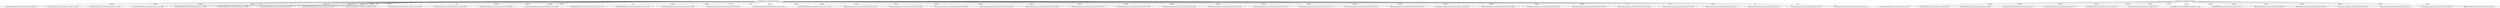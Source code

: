 digraph lacunaCG {
 "rootNode@lacuna_cache/exported_5dchum.js:," -> "FunctionExpression@lacuna_cache/exported_5dchum.js:350,1521" [label="dynamic" ];
 "rootNode@lacuna_cache/exported_5dchum.js:," -> "FunctionExpression@lacuna_cache/exported_5dchum.js:1541,3191" [label="dynamic" ];
 "rootNode@lacuna_cache/exported_5dchum.js:," -> "FunctionExpression@lacuna_cache/exported_5dchum.js:3221,4741" [label="dynamic" ];
 "rootNode@lacuna_cache/exported_5dchum.js:," -> "FunctionDeclaration@lacuna_cache/exported_5dchum.js:3952,4081" [label="dynamic" ];
 "rootNode@lacuna_cache/exported_5dchum.js:," -> "FunctionDeclaration@lacuna_cache/exported_5dchum.js:3724,3938" [label="dynamic" ];
 "rootNode@lacuna_cache/exported_5dchum.js:," -> "FunctionDeclaration@lacuna_cache/exported_5dchum.js:4095,4182" [label="dynamic" ];
 "rootNode@lacuna_cache/exported_5dchum.js:," -> "FunctionDeclaration@lacuna_cache/exported_5dchum.js:4196,4367" [label="dynamic" ];
 "rootNode@lacuna_cache/exported_5dchum.js:," -> "FunctionDeclaration@lacuna_cache/exported_5dchum.js:4381,4520" [label="dynamic" ];
 "rootNode@lacuna_cache/exported_5dchum.js:," -> "FunctionDeclaration@lacuna_cache/exported_5dchum.js:4534,4610" [label="dynamic" ];
 "rootNode@lacuna_cache/exported_5dchum.js:," -> "FunctionExpression@lacuna_cache/exported_5dchum.js:145581,145683" [label="dynamic" ];
 "rootNode@lacuna_cache/exported_5dchum.js:," -> "FunctionExpression@lacuna_cache/exported_5dchum.js:145894,150495" [label="dynamic" ];
 "rootNode@lacuna_cache/exported_5dchum.js:," -> "FunctionExpression@lacuna_cache/exported_5dchum.js:146047,146169" [label="dynamic" ];
 "rootNode@lacuna_cache/exported_5dchum.js:," -> "FunctionDeclaration@lacuna_cache/exported_5dchum.js:147366,147799" [label="dynamic" ];
 "rootNode@lacuna_cache/exported_5dchum.js:," -> "FunctionExpression@lacuna_cache/exported_5dchum.js:147444,147774" [label="dynamic" ];
 "rootNode@lacuna_cache/exported_5dchum.js:," -> "FunctionExpression@lacuna_cache/exported_5dchum.js:147505,147718" [label="dynamic" ];
 "rootNode@lacuna_cache/exported_5dchum.js:," -> "FunctionExpression@lacuna_cache/exported_5dchum.js:147570,147695" [label="dynamic" ];
 "rootNode@lacuna_cache/exported_5dchum.js:," -> "FunctionDeclaration@lacuna_cache/exported_5dchum.js:146229,146340" [label="dynamic" ];
 "rootNode@lacuna_cache/exported_5dchum.js:," -> "FunctionDeclaration@lacuna_cache/exported_5dchum.js:148443,148574" [label="dynamic" ];
 "rootNode@lacuna_cache/exported_5dchum.js:," -> "FunctionDeclaration@lacuna_cache/exported_5dchum.js:147813,148002" [label="dynamic" ];
 "rootNode@lacuna_cache/exported_5dchum.js:," -> "FunctionDeclaration@lacuna_cache/exported_5dchum.js:148016,148429" [label="dynamic" ];
 "rootNode@lacuna_cache/exported_5dchum.js:," -> "FunctionDeclaration@lacuna_cache/exported_5dchum.js:148588,148855" [label="dynamic" ];
 "rootNode@lacuna_cache/exported_5dchum.js:," -> "FunctionExpression@lacuna_cache/exported_5dchum.js:150552,159698" [label="dynamic" ];
 "rootNode@lacuna_cache/exported_5dchum.js:," -> "FunctionExpression@lacuna_cache/exported_5dchum.js:150652,151026" [label="dynamic" ];
 "rootNode@lacuna_cache/exported_5dchum.js:," -> "FunctionDeclaration@lacuna_cache/exported_5dchum.js:159411,159664" [label="dynamic" ];
 "rootNode@lacuna_cache/exported_5dchum.js:," -> "FunctionDeclaration@lacuna_cache/exported_5dchum.js:159067,159315" [label="dynamic" ];
 "rootNode@lacuna_cache/exported_5dchum.js:," -> "FunctionDeclaration@lacuna_cache/exported_5dchum.js:156672,158676" [label="dynamic" ];
 "rootNode@lacuna_cache/exported_5dchum.js:," -> "FunctionDeclaration@lacuna_cache/exported_5dchum.js:151043,155960" [label="dynamic" ];
 "rootNode@lacuna_cache/exported_5dchum.js:," -> "FunctionExpression@lacuna_cache/exported_5dchum.js:153120,154901" [label="dynamic" ];
 "rootNode@lacuna_cache/exported_5dchum.js:," -> "FunctionDeclaration@lacuna_cache/exported_5dchum.js:153313,154335" [label="dynamic" ];
 "rootNode@lacuna_cache/exported_5dchum.js:," -> "FunctionExpression@lacuna_cache/exported_5dchum.js:152867,153077" [label="dynamic" ];
 "rootNode@lacuna_cache/exported_5dchum.js:," -> "FunctionExpression@lacuna_cache/exported_5dchum.js:151894,152678" [label="dynamic" ];
 "rootNode@lacuna_cache/exported_5dchum.js:," -> "FunctionExpression@lacuna_cache/exported_5dchum.js:159728,160780" [label="dynamic" ];
 "rootNode@lacuna_cache/exported_5dchum.js:," -> "FunctionDeclaration@lacuna_cache/exported_5dchum.js:160498,160749" [label="dynamic" ];
 "rootNode@lacuna_cache/exported_5dchum.js:," -> "FunctionDeclaration@lacuna_cache/exported_5dchum.js:159789,160484" [label="dynamic" ];
 "rootNode@lacuna_cache/exported_5dchum.js:," -> "FunctionExpression@lacuna_cache/exported_5dchum.js:161045,162702" [label="dynamic" ];
 "rootNode@lacuna_cache/exported_5dchum.js:," -> "FunctionExpression@lacuna_cache/exported_5dchum.js:153587,153600" [label="dynamic" ];
 "rootNode@lacuna_cache/exported_5dchum.js:," -> "FunctionExpression@lacuna_cache/exported_5dchum.js:152250,152612" [label="dynamic" ];
 "rootNode@lacuna_cache/exported_5dchum.js:," -> "FunctionDeclaration@lacuna_cache/exported_5dchum.js:1666,1859" [label="tajs" ];
 "rootNode@lacuna_cache/exported_5dchum.js:," -> "FunctionDeclaration@lacuna_cache/exported_5dchum.js:1873,2209" [label="tajs" ];
 "rootNode@lacuna_cache/exported_5dchum.js:," -> "FunctionDeclaration@lacuna_cache/exported_5dchum.js:2223,2625" [label="tajs" ];
 "rootNode@lacuna_cache/exported_5dchum.js:," -> "FunctionDeclaration@lacuna_cache/exported_5dchum.js:2639,3073" [label="tajs" ];
 "rootNode@lacuna_cache/exported_5dchum.js:," -> "FunctionDeclaration@lacuna_cache/exported_5dchum.js:3724,3938" [label="tajs" ];
 "rootNode@lacuna_cache/exported_5dchum.js:," -> "FunctionDeclaration@lacuna_cache/exported_5dchum.js:3952,4081" [label="tajs" ];
 "rootNode@lacuna_cache/exported_5dchum.js:," -> "FunctionDeclaration@lacuna_cache/exported_5dchum.js:4095,4182" [label="tajs" ];
 "rootNode@lacuna_cache/exported_5dchum.js:," -> "FunctionDeclaration@lacuna_cache/exported_5dchum.js:4196,4367" [label="tajs" ];
 "rootNode@lacuna_cache/exported_5dchum.js:," -> "FunctionDeclaration@lacuna_cache/exported_5dchum.js:4381,4520" [label="tajs" ];
 "rootNode@lacuna_cache/exported_5dchum.js:," -> "FunctionDeclaration@lacuna_cache/exported_5dchum.js:4534,4610" [label="tajs" ];
 "rootNode@lacuna_cache/exported_5dchum.js:," -> "FunctionDeclaration@lacuna_cache/exported_5dchum.js:146354,147352" [label="tajs" ];
 "rootNode@lacuna_cache/exported_5dchum.js:," -> "FunctionDeclaration@lacuna_cache/exported_5dchum.js:147366,147799" [label="tajs" ];
 "rootNode@lacuna_cache/exported_93ruq8.js:," -> "FunctionExpression@lacuna_cache/exported_93ruq8.js:28,1452" [label="dynamic" ];
 "rootNode@lacuna_cache/exported_93ruq8.js:," -> "FunctionExpression@lacuna_cache/exported_93ruq8.js:343,821" [label="dynamic" ];
 "rootNode@lacuna_cache/exported_93ruq8.js:," -> "FunctionExpression@lacuna_cache/exported_93ruq8.js:1564,3336" [label="dynamic" ];
 "rootNode@lacuna_cache/exported_93ruq8.js:," -> "FunctionExpression@lacuna_cache/exported_93ruq8.js:3407,4736" [label="dynamic" ];
 "rootNode@lacuna_cache/exported_93ruq8.js:," -> "FunctionExpression@lacuna_cache/exported_93ruq8.js:4848,7270" [label="dynamic" ];
 "rootNode@lacuna_cache/exported_93ruq8.js:," -> "FunctionExpression@lacuna_cache/exported_93ruq8.js:4927,7254" [label="dynamic" ];
 "rootNode@lacuna_cache/exported_93ruq8.js:," -> "FunctionDeclaration@lacuna_cache/exported_93ruq8.js:5187,5751" [label="dynamic" ];
 "rootNode@lacuna_cache/exported_93ruq8.js:," -> "FunctionExpression@lacuna_cache/exported_93ruq8.js:7341,8040" [label="dynamic" ];
 "rootNode@lacuna_cache/exported_93ruq8.js:," -> "FunctionDeclaration@lacuna_cache/exported_93ruq8.js:7386,7767" [label="dynamic" ];
 "rootNode@lacuna_cache/exported_93ruq8.js:," -> "FunctionExpression@lacuna_cache/exported_93ruq8.js:8093,8708" [label="dynamic" ];
 "rootNode@lacuna_cache/exported_93ruq8.js:," -> "FunctionDeclaration@lacuna_cache/exported_93ruq8.js:8134,8622" [label="dynamic" ];
 "rootNode@lacuna_cache/exported_93ruq8.js:," -> "FunctionExpression@lacuna_cache/exported_93ruq8.js:8334,8577" [label="dynamic" ];
 "rootNode@lacuna_cache/exported_93ruq8.js:," -> "FunctionExpression@lacuna_cache/exported_93ruq8.js:2069,3321" [label="dynamic" ];
 "rootNode@lacuna_cache/exported_93ruq8.js:," -> "FunctionExpression@lacuna_cache/exported_93ruq8.js:2182,3302" [label="dynamic" ];
 "rootNode@lacuna_cache/exported_93ruq8.js:," -> "FunctionDeclaration@lacuna_cache/exported_93ruq8.js:3033,3280" [label="dynamic" ];
 }